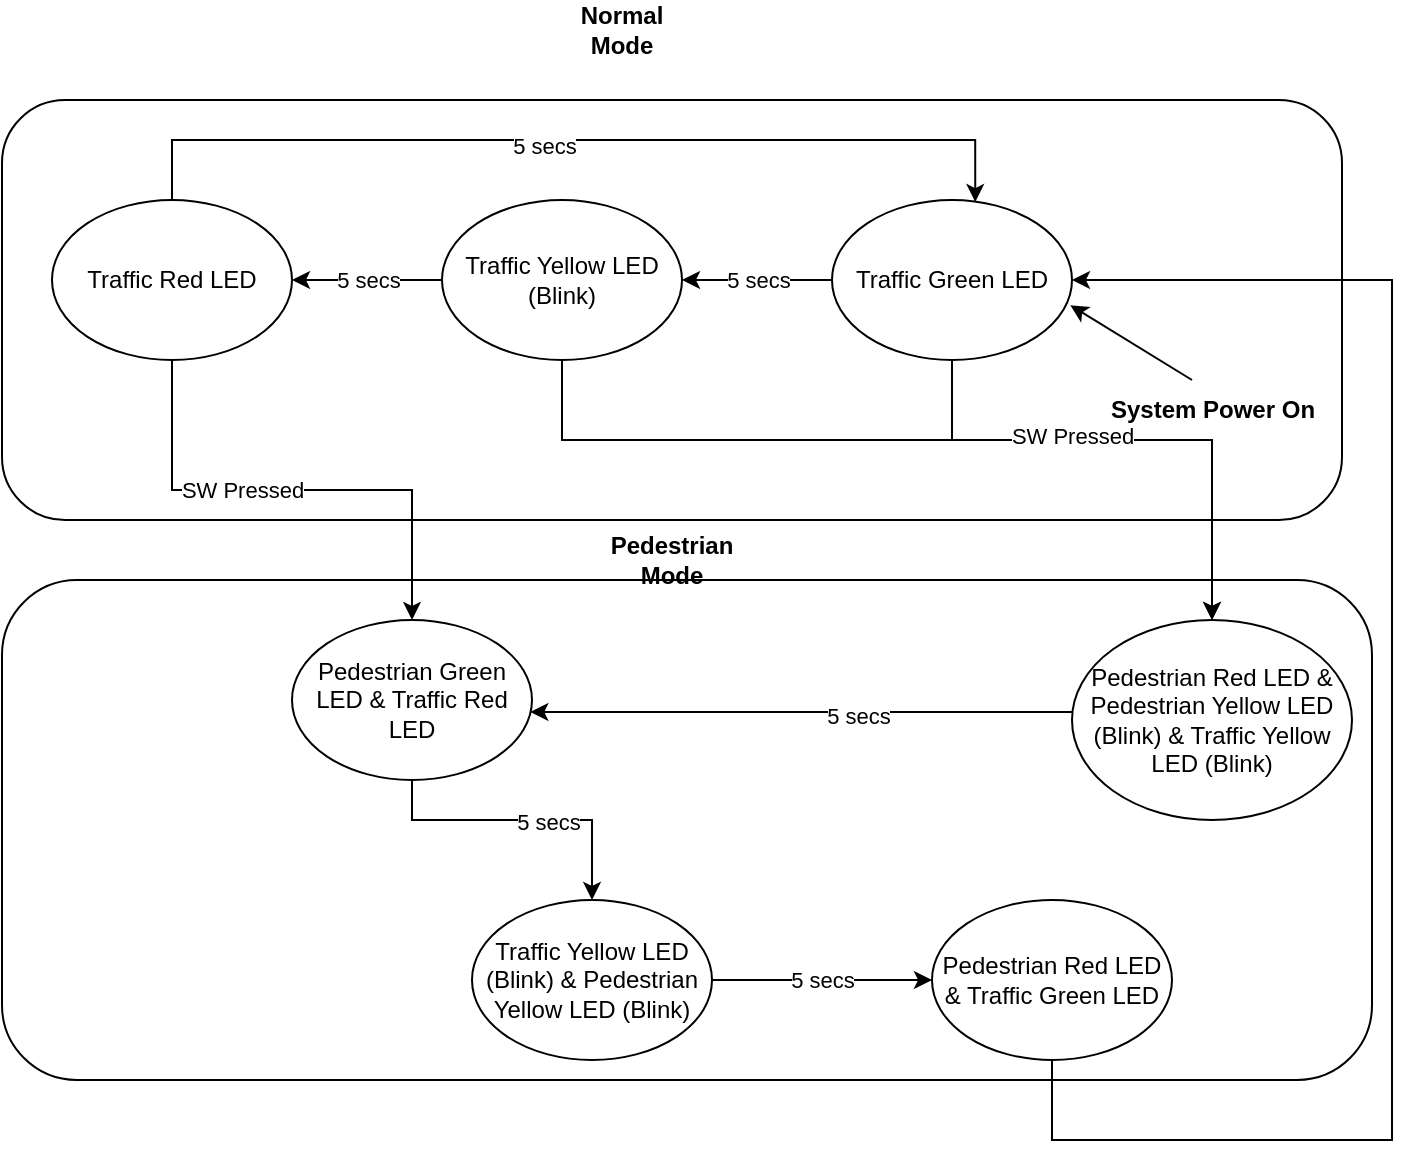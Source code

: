 <mxfile version="20.3.0" type="device"><diagram id="KLNdfKdbs_E7Awgksnmh" name="Page-1"><mxGraphModel dx="1185" dy="714" grid="1" gridSize="10" guides="1" tooltips="1" connect="1" arrows="1" fold="1" page="1" pageScale="1" pageWidth="850" pageHeight="1100" math="0" shadow="0"><root><mxCell id="0"/><mxCell id="1" parent="0"/><mxCell id="WoK8moOrqhNWPNuP8aih-14" value="" style="rounded=1;whiteSpace=wrap;html=1;fillColor=none;" vertex="1" parent="1"><mxGeometry x="145" y="470" width="685" height="250" as="geometry"/></mxCell><mxCell id="WoK8moOrqhNWPNuP8aih-12" value="" style="rounded=1;whiteSpace=wrap;html=1;fillColor=none;" vertex="1" parent="1"><mxGeometry x="145" y="230" width="670" height="210" as="geometry"/></mxCell><mxCell id="WoK8moOrqhNWPNuP8aih-10" style="edgeStyle=orthogonalEdgeStyle;rounded=0;orthogonalLoop=1;jettySize=auto;html=1;entryX=0.597;entryY=0.013;entryDx=0;entryDy=0;entryPerimeter=0;" edge="1" parent="1" source="WoK8moOrqhNWPNuP8aih-1" target="WoK8moOrqhNWPNuP8aih-4"><mxGeometry relative="1" as="geometry"><Array as="points"><mxPoint x="230" y="250"/><mxPoint x="632" y="250"/></Array></mxGeometry></mxCell><mxCell id="WoK8moOrqhNWPNuP8aih-11" value="5 secs" style="edgeLabel;html=1;align=center;verticalAlign=middle;resizable=0;points=[];" vertex="1" connectable="0" parent="WoK8moOrqhNWPNuP8aih-10"><mxGeometry x="-0.068" y="-3" relative="1" as="geometry"><mxPoint as="offset"/></mxGeometry></mxCell><mxCell id="WoK8moOrqhNWPNuP8aih-17" style="edgeStyle=orthogonalEdgeStyle;rounded=0;orthogonalLoop=1;jettySize=auto;html=1;" edge="1" parent="1" source="WoK8moOrqhNWPNuP8aih-1" target="WoK8moOrqhNWPNuP8aih-16"><mxGeometry relative="1" as="geometry"/></mxCell><mxCell id="WoK8moOrqhNWPNuP8aih-18" value="SW Pressed" style="edgeLabel;html=1;align=center;verticalAlign=middle;resizable=0;points=[];" vertex="1" connectable="0" parent="WoK8moOrqhNWPNuP8aih-17"><mxGeometry x="-0.2" relative="1" as="geometry"><mxPoint as="offset"/></mxGeometry></mxCell><mxCell id="WoK8moOrqhNWPNuP8aih-1" value="Traffic Red LED" style="ellipse;whiteSpace=wrap;html=1;" vertex="1" parent="1"><mxGeometry x="170" y="280" width="120" height="80" as="geometry"/></mxCell><mxCell id="WoK8moOrqhNWPNuP8aih-8" value="5 secs" style="edgeStyle=orthogonalEdgeStyle;rounded=0;orthogonalLoop=1;jettySize=auto;html=1;" edge="1" parent="1" source="WoK8moOrqhNWPNuP8aih-3" target="WoK8moOrqhNWPNuP8aih-1"><mxGeometry relative="1" as="geometry"/></mxCell><mxCell id="WoK8moOrqhNWPNuP8aih-30" style="edgeStyle=orthogonalEdgeStyle;rounded=0;orthogonalLoop=1;jettySize=auto;html=1;entryX=0.5;entryY=0;entryDx=0;entryDy=0;" edge="1" parent="1" source="WoK8moOrqhNWPNuP8aih-3" target="WoK8moOrqhNWPNuP8aih-25"><mxGeometry relative="1" as="geometry"><Array as="points"><mxPoint x="425" y="400"/><mxPoint x="750" y="400"/></Array></mxGeometry></mxCell><mxCell id="WoK8moOrqhNWPNuP8aih-3" value="Traffic Yellow LED (Blink)" style="ellipse;whiteSpace=wrap;html=1;" vertex="1" parent="1"><mxGeometry x="365" y="280" width="120" height="80" as="geometry"/></mxCell><mxCell id="WoK8moOrqhNWPNuP8aih-7" value="5 secs" style="edgeStyle=orthogonalEdgeStyle;rounded=0;orthogonalLoop=1;jettySize=auto;html=1;" edge="1" parent="1" source="WoK8moOrqhNWPNuP8aih-4" target="WoK8moOrqhNWPNuP8aih-3"><mxGeometry relative="1" as="geometry"/></mxCell><mxCell id="WoK8moOrqhNWPNuP8aih-29" style="edgeStyle=orthogonalEdgeStyle;rounded=0;orthogonalLoop=1;jettySize=auto;html=1;" edge="1" parent="1" source="WoK8moOrqhNWPNuP8aih-4" target="WoK8moOrqhNWPNuP8aih-25"><mxGeometry relative="1" as="geometry"><Array as="points"><mxPoint x="620" y="400"/><mxPoint x="750" y="400"/></Array></mxGeometry></mxCell><mxCell id="WoK8moOrqhNWPNuP8aih-32" value="SW Pressed" style="edgeLabel;html=1;align=center;verticalAlign=middle;resizable=0;points=[];" vertex="1" connectable="0" parent="WoK8moOrqhNWPNuP8aih-29"><mxGeometry x="-0.438" y="2" relative="1" as="geometry"><mxPoint x="27" as="offset"/></mxGeometry></mxCell><mxCell id="WoK8moOrqhNWPNuP8aih-4" value="Traffic Green LED" style="ellipse;whiteSpace=wrap;html=1;" vertex="1" parent="1"><mxGeometry x="560" y="280" width="120" height="80" as="geometry"/></mxCell><mxCell id="WoK8moOrqhNWPNuP8aih-5" value="" style="endArrow=classic;html=1;rounded=0;entryX=0.993;entryY=0.658;entryDx=0;entryDy=0;entryPerimeter=0;" edge="1" parent="1" target="WoK8moOrqhNWPNuP8aih-4"><mxGeometry width="50" height="50" relative="1" as="geometry"><mxPoint x="740" y="370" as="sourcePoint"/><mxPoint x="690" y="320" as="targetPoint"/></mxGeometry></mxCell><mxCell id="WoK8moOrqhNWPNuP8aih-6" value="System Power On" style="text;html=1;resizable=0;autosize=1;align=center;verticalAlign=middle;points=[];fillColor=none;strokeColor=none;rounded=0;fontStyle=1" vertex="1" parent="1"><mxGeometry x="685" y="370" width="130" height="30" as="geometry"/></mxCell><mxCell id="WoK8moOrqhNWPNuP8aih-13" value="Normal Mode" style="text;html=1;strokeColor=none;fillColor=none;align=center;verticalAlign=middle;whiteSpace=wrap;rounded=0;fontStyle=1" vertex="1" parent="1"><mxGeometry x="425" y="180" width="60" height="30" as="geometry"/></mxCell><mxCell id="WoK8moOrqhNWPNuP8aih-15" value="Pedestrian Mode" style="text;html=1;strokeColor=none;fillColor=none;align=center;verticalAlign=middle;whiteSpace=wrap;rounded=0;fontStyle=1" vertex="1" parent="1"><mxGeometry x="450" y="445" width="60" height="30" as="geometry"/></mxCell><mxCell id="WoK8moOrqhNWPNuP8aih-20" style="edgeStyle=orthogonalEdgeStyle;rounded=0;orthogonalLoop=1;jettySize=auto;html=1;exitX=0.5;exitY=1;exitDx=0;exitDy=0;" edge="1" parent="1" source="WoK8moOrqhNWPNuP8aih-16" target="WoK8moOrqhNWPNuP8aih-19"><mxGeometry relative="1" as="geometry"><Array as="points"><mxPoint x="350" y="590"/><mxPoint x="440" y="590"/></Array></mxGeometry></mxCell><mxCell id="WoK8moOrqhNWPNuP8aih-21" value="5 secs" style="edgeLabel;html=1;align=center;verticalAlign=middle;resizable=0;points=[];" vertex="1" connectable="0" parent="WoK8moOrqhNWPNuP8aih-20"><mxGeometry x="0.175" y="-1" relative="1" as="geometry"><mxPoint as="offset"/></mxGeometry></mxCell><mxCell id="WoK8moOrqhNWPNuP8aih-16" value="Pedestrian Green LED &amp;amp; Traffic Red LED" style="ellipse;whiteSpace=wrap;html=1;" vertex="1" parent="1"><mxGeometry x="290" y="490" width="120" height="80" as="geometry"/></mxCell><mxCell id="WoK8moOrqhNWPNuP8aih-23" value="5 secs" style="edgeStyle=orthogonalEdgeStyle;rounded=0;orthogonalLoop=1;jettySize=auto;html=1;" edge="1" parent="1" source="WoK8moOrqhNWPNuP8aih-19" target="WoK8moOrqhNWPNuP8aih-22"><mxGeometry relative="1" as="geometry"/></mxCell><mxCell id="WoK8moOrqhNWPNuP8aih-19" value="Traffic Yellow LED (Blink) &amp;amp; Pedestrian Yellow LED (Blink)" style="ellipse;whiteSpace=wrap;html=1;" vertex="1" parent="1"><mxGeometry x="380" y="630" width="120" height="80" as="geometry"/></mxCell><mxCell id="WoK8moOrqhNWPNuP8aih-24" style="edgeStyle=orthogonalEdgeStyle;rounded=0;orthogonalLoop=1;jettySize=auto;html=1;entryX=1;entryY=0.5;entryDx=0;entryDy=0;exitX=0.5;exitY=1;exitDx=0;exitDy=0;" edge="1" parent="1" source="WoK8moOrqhNWPNuP8aih-22" target="WoK8moOrqhNWPNuP8aih-4"><mxGeometry relative="1" as="geometry"><Array as="points"><mxPoint x="670" y="750"/><mxPoint x="840" y="750"/><mxPoint x="840" y="320"/></Array></mxGeometry></mxCell><mxCell id="WoK8moOrqhNWPNuP8aih-22" value="Pedestrian Red LED &amp;amp; Traffic Green LED" style="ellipse;whiteSpace=wrap;html=1;" vertex="1" parent="1"><mxGeometry x="610" y="630" width="120" height="80" as="geometry"/></mxCell><mxCell id="WoK8moOrqhNWPNuP8aih-35" style="edgeStyle=orthogonalEdgeStyle;rounded=0;orthogonalLoop=1;jettySize=auto;html=1;entryX=0.993;entryY=0.575;entryDx=0;entryDy=0;entryPerimeter=0;" edge="1" parent="1" source="WoK8moOrqhNWPNuP8aih-25" target="WoK8moOrqhNWPNuP8aih-16"><mxGeometry relative="1" as="geometry"><Array as="points"><mxPoint x="620" y="536"/><mxPoint x="620" y="536"/></Array></mxGeometry></mxCell><mxCell id="WoK8moOrqhNWPNuP8aih-36" value="5 secs" style="edgeLabel;html=1;align=center;verticalAlign=middle;resizable=0;points=[];" vertex="1" connectable="0" parent="WoK8moOrqhNWPNuP8aih-35"><mxGeometry x="-0.205" y="2" relative="1" as="geometry"><mxPoint as="offset"/></mxGeometry></mxCell><mxCell id="WoK8moOrqhNWPNuP8aih-25" value="Pedestrian Red LED &amp;amp; Pedestrian Yellow LED (Blink) &amp;amp; Traffic Yellow LED (Blink)" style="ellipse;whiteSpace=wrap;html=1;" vertex="1" parent="1"><mxGeometry x="680" y="490" width="140" height="100" as="geometry"/></mxCell></root></mxGraphModel></diagram></mxfile>